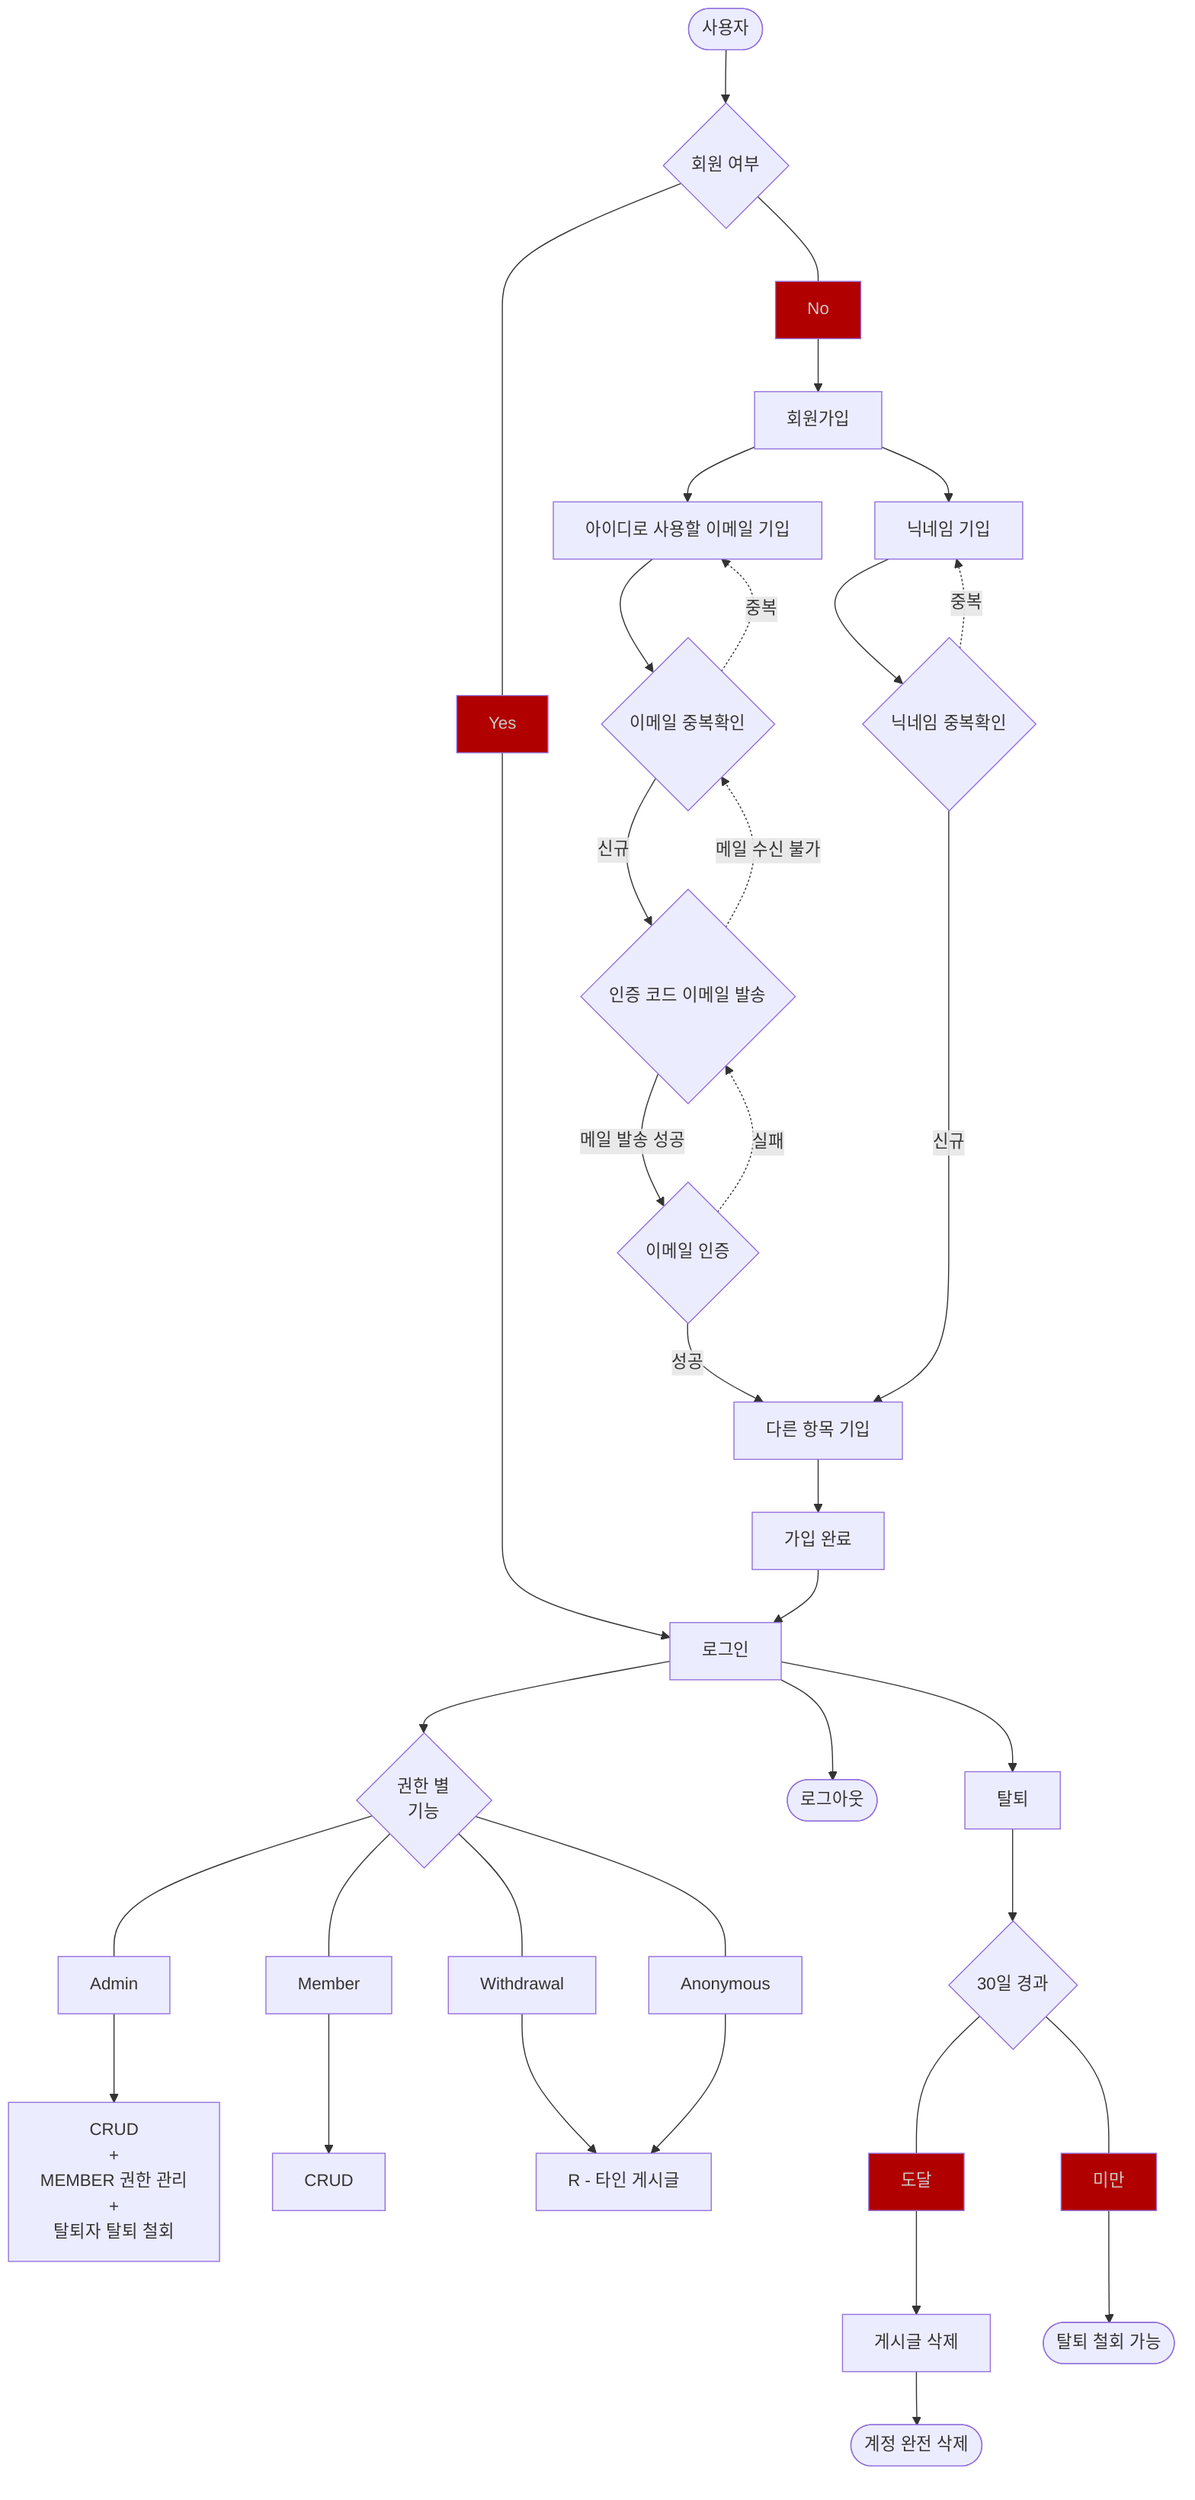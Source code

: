 flowchart TB
    classDef red color:#cbcdcc,fill:#b10000;

    A([사용자]) --> B{회원 여부}

    B ---Yes:::red------> C[로그인]
    C --> G{권한 별<br>기능}
    G ---Admin--> G1[CRUD<br>+<br>MEMBER 권한 관리<br>+<br>탈퇴자 탈퇴 철회]
    G ---Member--> G2[CRUD]
    G ---Withdrawal--> G3[R - 타인 게시글]
    G ---Anonymous--> G3[R - 타인 게시글]
    C --> E([로그아웃])
    C --> F[탈퇴] --> F1{30일 경과} 
    F1 ---도달:::red--> F2[게시글 삭제] --> F3([계정 완전 삭제])
    F1 ---미만:::red--> F4([탈퇴 철회 가능])

    B ---No:::red--> D[회원가입] 
    D --> D1[아이디로 사용할 이메일 기입]
    D1 --> D11{이메일 중복확인}
    D11 -.->|중복| D1
    D11 -->|신규| D2{인증 코드 이메일 발송}
    D2 -.->|메일 수신 불가| D11
    D2 -->|메일 발송 성공| D22{이메일 인증}
    D22 -.->|실패| D2
    D22 -->|성공| D4[다른 항목 기입]


    D --> D3[닉네임 기입]
    D3 --> D33{닉네임 중복확인}
    D33 -.->|중복| D3
    D33 ---->|신규| D4
    D4 --> D5[가입 완료]
    D5 --> C